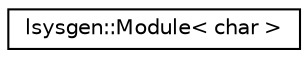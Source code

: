 digraph "Graphical Class Hierarchy"
{
 // LATEX_PDF_SIZE
  edge [fontname="Helvetica",fontsize="10",labelfontname="Helvetica",labelfontsize="10"];
  node [fontname="Helvetica",fontsize="10",shape=record];
  rankdir="LR";
  Node0 [label="lsysgen::Module\< char \>",height=0.2,width=0.4,color="black", fillcolor="white", style="filled",URL="$classlsysgen_1_1Module.html",tooltip=" "];
}
